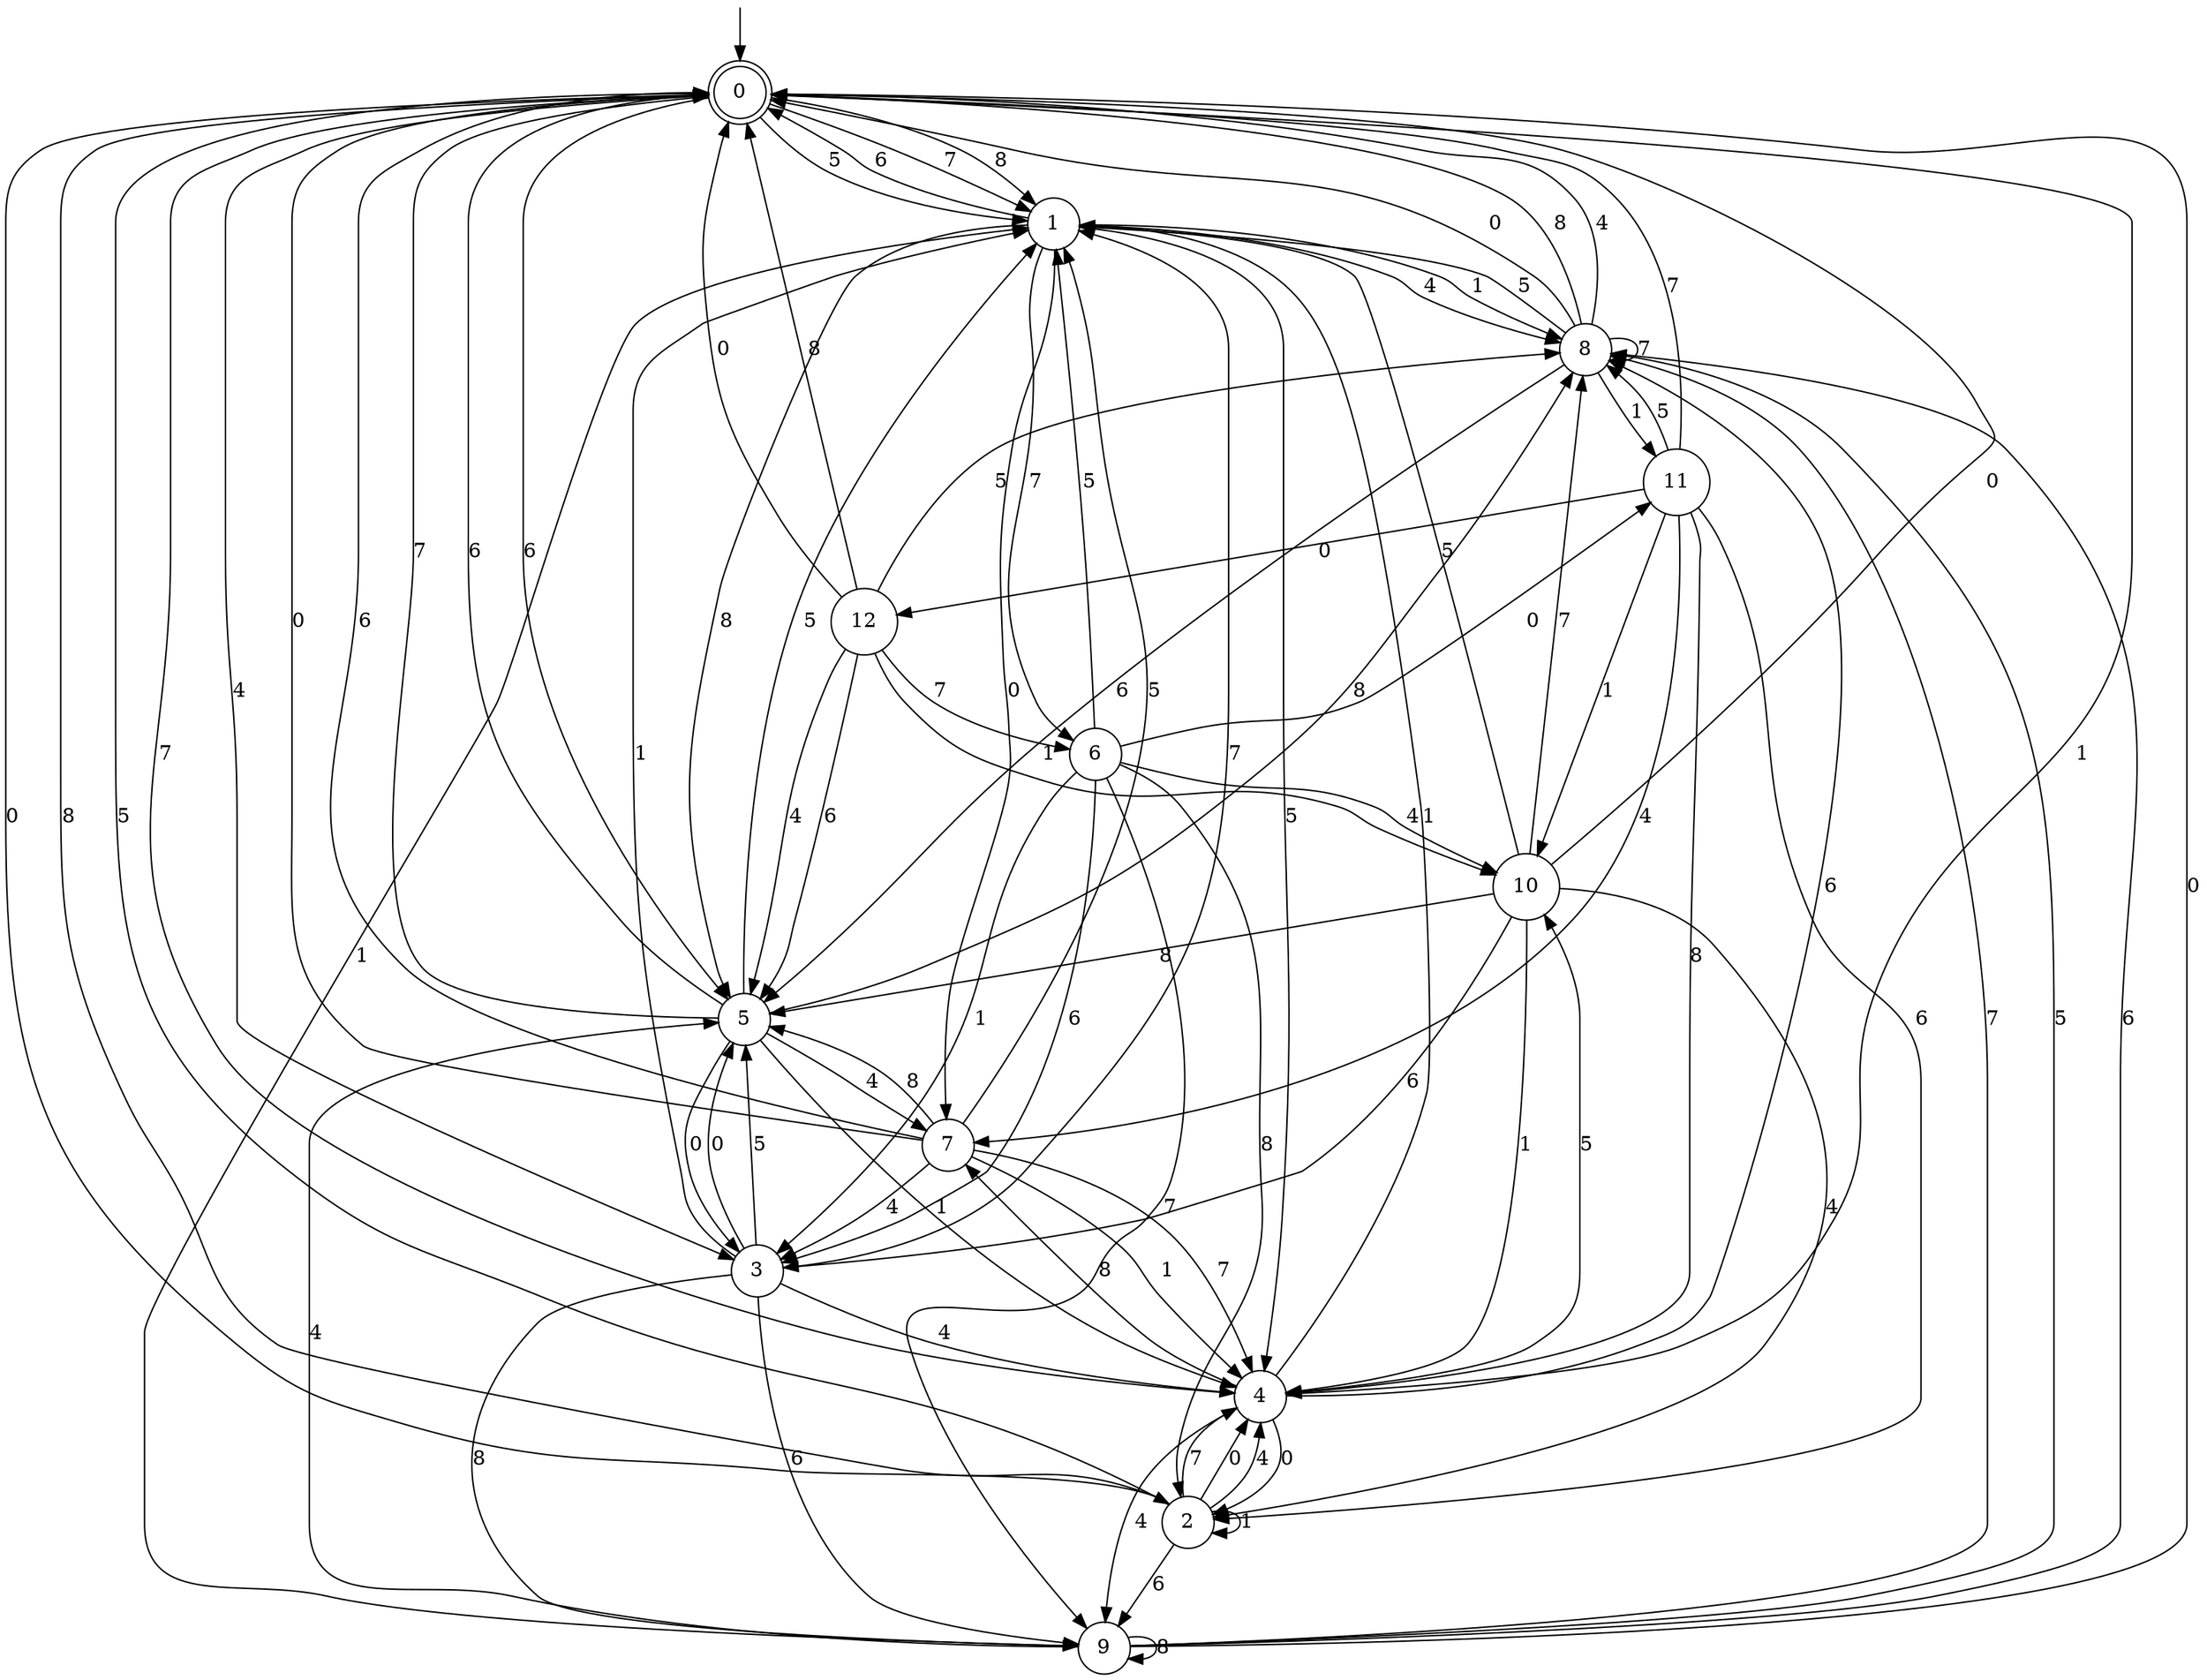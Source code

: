 digraph g {

	s0 [shape="doublecircle" label="0"];
	s1 [shape="circle" label="1"];
	s2 [shape="circle" label="2"];
	s3 [shape="circle" label="3"];
	s4 [shape="circle" label="4"];
	s5 [shape="circle" label="5"];
	s6 [shape="circle" label="6"];
	s7 [shape="circle" label="7"];
	s8 [shape="circle" label="8"];
	s9 [shape="circle" label="9"];
	s10 [shape="circle" label="10"];
	s11 [shape="circle" label="11"];
	s12 [shape="circle" label="12"];
	s0 -> s1 [label="7"];
	s0 -> s2 [label="0"];
	s0 -> s1 [label="8"];
	s0 -> s3 [label="4"];
	s0 -> s4 [label="1"];
	s0 -> s1 [label="5"];
	s0 -> s5 [label="6"];
	s1 -> s6 [label="7"];
	s1 -> s7 [label="0"];
	s1 -> s5 [label="8"];
	s1 -> s8 [label="4"];
	s1 -> s8 [label="1"];
	s1 -> s4 [label="5"];
	s1 -> s0 [label="6"];
	s2 -> s4 [label="7"];
	s2 -> s4 [label="0"];
	s2 -> s0 [label="8"];
	s2 -> s4 [label="4"];
	s2 -> s2 [label="1"];
	s2 -> s0 [label="5"];
	s2 -> s9 [label="6"];
	s3 -> s1 [label="7"];
	s3 -> s5 [label="0"];
	s3 -> s9 [label="8"];
	s3 -> s4 [label="4"];
	s3 -> s1 [label="1"];
	s3 -> s5 [label="5"];
	s3 -> s9 [label="6"];
	s4 -> s0 [label="7"];
	s4 -> s2 [label="0"];
	s4 -> s7 [label="8"];
	s4 -> s9 [label="4"];
	s4 -> s1 [label="1"];
	s4 -> s10 [label="5"];
	s4 -> s8 [label="6"];
	s5 -> s0 [label="7"];
	s5 -> s3 [label="0"];
	s5 -> s8 [label="8"];
	s5 -> s7 [label="4"];
	s5 -> s4 [label="1"];
	s5 -> s1 [label="5"];
	s5 -> s0 [label="6"];
	s6 -> s9 [label="7"];
	s6 -> s11 [label="0"];
	s6 -> s2 [label="8"];
	s6 -> s10 [label="4"];
	s6 -> s3 [label="1"];
	s6 -> s1 [label="5"];
	s6 -> s3 [label="6"];
	s7 -> s4 [label="7"];
	s7 -> s0 [label="0"];
	s7 -> s5 [label="8"];
	s7 -> s3 [label="4"];
	s7 -> s4 [label="1"];
	s7 -> s1 [label="5"];
	s7 -> s0 [label="6"];
	s8 -> s8 [label="7"];
	s8 -> s0 [label="0"];
	s8 -> s0 [label="8"];
	s8 -> s0 [label="4"];
	s8 -> s11 [label="1"];
	s8 -> s1 [label="5"];
	s8 -> s5 [label="6"];
	s9 -> s8 [label="7"];
	s9 -> s0 [label="0"];
	s9 -> s9 [label="8"];
	s9 -> s5 [label="4"];
	s9 -> s1 [label="1"];
	s9 -> s8 [label="5"];
	s9 -> s8 [label="6"];
	s10 -> s8 [label="7"];
	s10 -> s0 [label="0"];
	s10 -> s5 [label="8"];
	s10 -> s2 [label="4"];
	s10 -> s4 [label="1"];
	s10 -> s1 [label="5"];
	s10 -> s3 [label="6"];
	s11 -> s0 [label="7"];
	s11 -> s12 [label="0"];
	s11 -> s4 [label="8"];
	s11 -> s7 [label="4"];
	s11 -> s10 [label="1"];
	s11 -> s8 [label="5"];
	s11 -> s2 [label="6"];
	s12 -> s6 [label="7"];
	s12 -> s0 [label="0"];
	s12 -> s0 [label="8"];
	s12 -> s5 [label="4"];
	s12 -> s10 [label="1"];
	s12 -> s8 [label="5"];
	s12 -> s5 [label="6"];

__start0 [label="" shape="none" width="0" height="0"];
__start0 -> s0;

}
